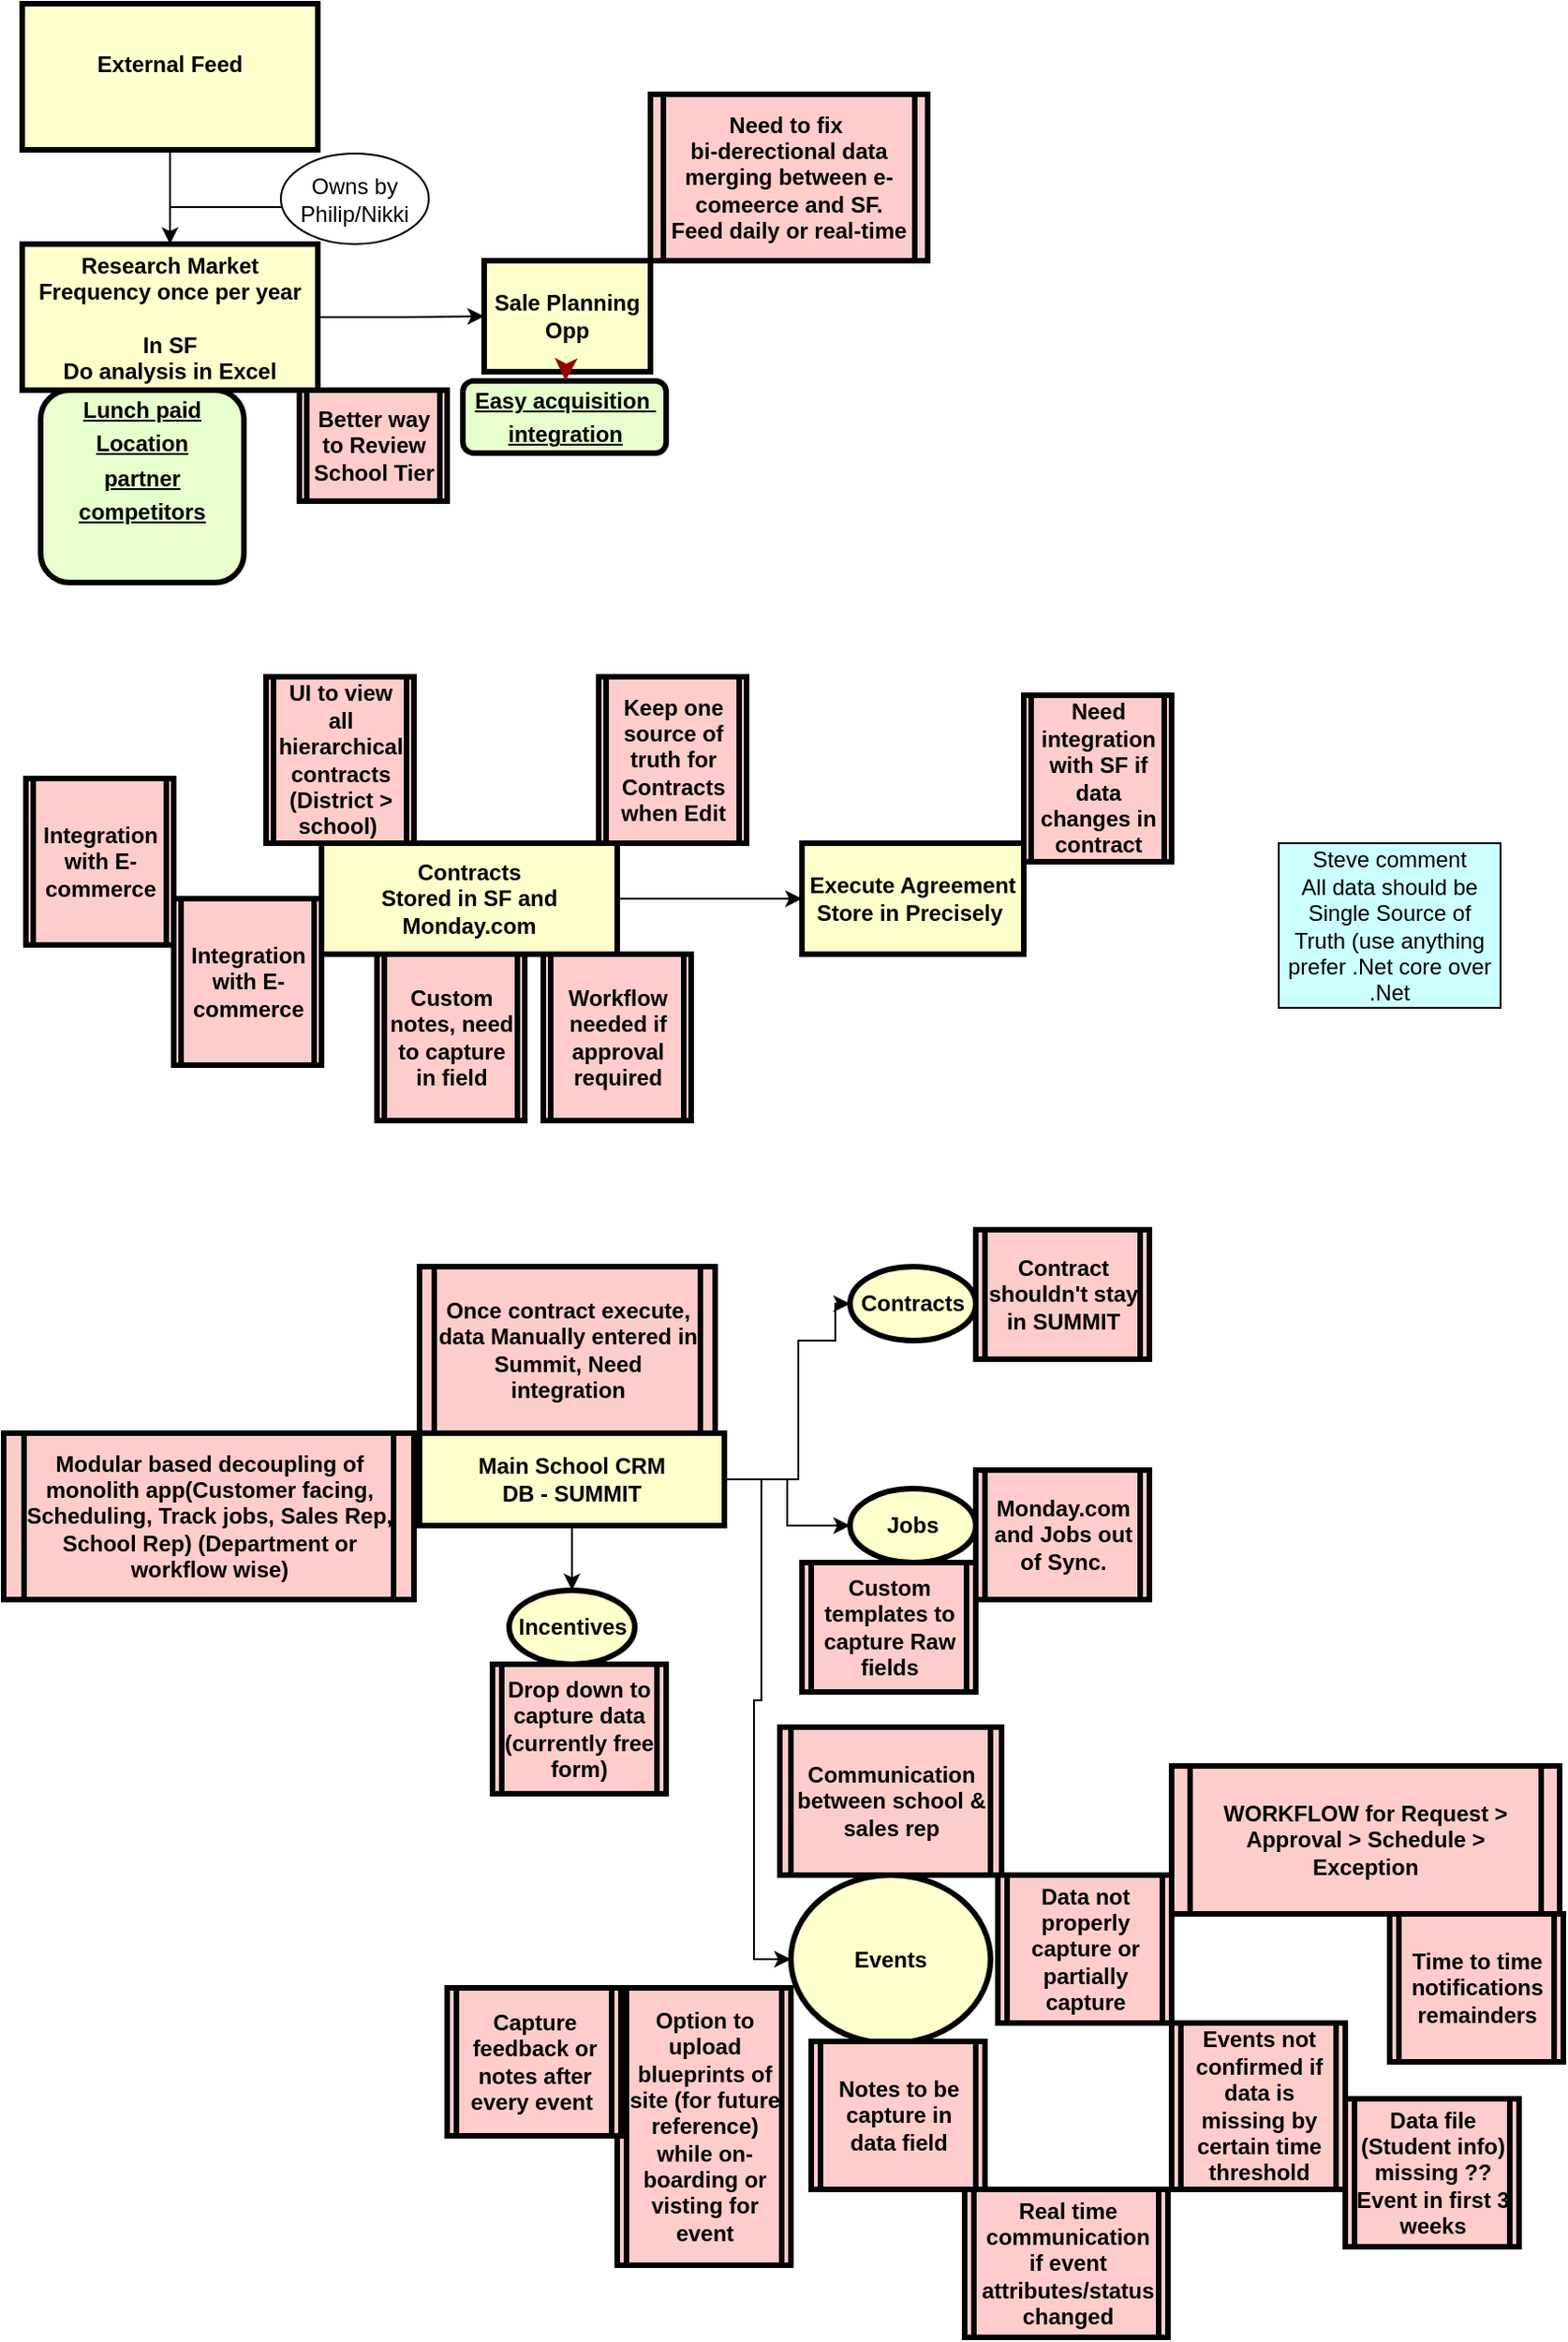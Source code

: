 <mxfile version="26.2.12">
  <diagram name="Page-1" id="c7558073-3199-34d8-9f00-42111426c3f3">
    <mxGraphModel dx="1846" dy="595" grid="1" gridSize="10" guides="1" tooltips="1" connect="1" arrows="1" fold="1" page="1" pageScale="1" pageWidth="826" pageHeight="1169" background="none" math="0" shadow="0">
      <root>
        <mxCell id="0" />
        <mxCell id="1" parent="0" />
        <mxCell id="2" value="&lt;p style=&quot;margin: 0px; margin-top: 4px; text-align: center; text-decoration: underline;&quot;&gt;Easy acquisition&amp;nbsp;&lt;/p&gt;&lt;p style=&quot;margin: 0px; margin-top: 4px; text-align: center; text-decoration: underline;&quot;&gt;integration&lt;/p&gt;" style="verticalAlign=middle;align=center;overflow=fill;fontSize=12;fontFamily=Helvetica;html=1;rounded=1;fontStyle=1;strokeWidth=3;fillColor=#E6FFCC" parent="1" vertex="1">
          <mxGeometry x="78.5" y="321" width="110" height="39" as="geometry" />
        </mxCell>
        <mxCell id="3" value="Sale Planning Opp" style="whiteSpace=wrap;align=center;verticalAlign=middle;fontStyle=1;strokeWidth=3;fillColor=#FFFFCC" parent="1" vertex="1">
          <mxGeometry x="90" y="256" width="90" height="60" as="geometry" />
        </mxCell>
        <mxCell id="StNsoj_P8_iYhHm3oGqo-103" value="" style="edgeStyle=orthogonalEdgeStyle;rounded=0;orthogonalLoop=1;jettySize=auto;html=1;" edge="1" parent="1" source="4" target="StNsoj_P8_iYhHm3oGqo-101">
          <mxGeometry relative="1" as="geometry" />
        </mxCell>
        <mxCell id="StNsoj_P8_iYhHm3oGqo-104" value="" style="edgeStyle=orthogonalEdgeStyle;rounded=0;orthogonalLoop=1;jettySize=auto;html=1;" edge="1" parent="1" source="4" target="StNsoj_P8_iYhHm3oGqo-101">
          <mxGeometry relative="1" as="geometry" />
        </mxCell>
        <mxCell id="StNsoj_P8_iYhHm3oGqo-105" style="edgeStyle=orthogonalEdgeStyle;rounded=0;orthogonalLoop=1;jettySize=auto;html=1;exitX=1;exitY=0.5;exitDx=0;exitDy=0;entryX=0;entryY=0.5;entryDx=0;entryDy=0;" edge="1" parent="1" source="4" target="3">
          <mxGeometry relative="1" as="geometry" />
        </mxCell>
        <mxCell id="4" value="Research Market&#xa;Frequency once per year&#xa;&#xa;In SF&#xa;Do analysis in Excel" style="whiteSpace=wrap;align=center;verticalAlign=middle;fontStyle=1;strokeWidth=3;fillColor=#FFFFCC" parent="1" vertex="1">
          <mxGeometry x="-160" y="247" width="160" height="79" as="geometry" />
        </mxCell>
        <mxCell id="36" value="" style="edgeStyle=none;noEdgeStyle=1;strokeColor=#990000;strokeWidth=2" parent="1" source="3" target="2" edge="1">
          <mxGeometry width="100" height="100" relative="1" as="geometry">
            <mxPoint x="20" y="250" as="sourcePoint" />
            <mxPoint x="120" y="150" as="targetPoint" />
          </mxGeometry>
        </mxCell>
        <mxCell id="StNsoj_P8_iYhHm3oGqo-96" value="&lt;p style=&quot;margin: 0px; margin-top: 4px; text-align: center; text-decoration: underline;&quot;&gt;Lunch paid&lt;/p&gt;&lt;p style=&quot;margin: 0px; margin-top: 4px; text-align: center; text-decoration: underline;&quot;&gt;Location&lt;/p&gt;&lt;p style=&quot;margin: 0px; margin-top: 4px; text-align: center; text-decoration: underline;&quot;&gt;partner&lt;/p&gt;&lt;p style=&quot;margin: 0px; margin-top: 4px; text-align: center; text-decoration: underline;&quot;&gt;competitors&lt;/p&gt;&lt;p style=&quot;margin: 0px; margin-top: 4px; text-align: center; text-decoration: underline;&quot;&gt;&lt;br&gt;&lt;/p&gt;" style="verticalAlign=middle;align=center;overflow=fill;fontSize=12;fontFamily=Helvetica;html=1;rounded=1;fontStyle=1;strokeWidth=3;fillColor=#E6FFCC" vertex="1" parent="1">
          <mxGeometry x="-150" y="326" width="110" height="104" as="geometry" />
        </mxCell>
        <mxCell id="StNsoj_P8_iYhHm3oGqo-100" value="" style="edgeStyle=orthogonalEdgeStyle;rounded=0;orthogonalLoop=1;jettySize=auto;html=1;" edge="1" parent="1" source="StNsoj_P8_iYhHm3oGqo-98" target="4">
          <mxGeometry relative="1" as="geometry" />
        </mxCell>
        <mxCell id="StNsoj_P8_iYhHm3oGqo-98" value="External Feed&#xa;" style="whiteSpace=wrap;align=center;verticalAlign=middle;fontStyle=1;strokeWidth=3;fillColor=#FFFFCC" vertex="1" parent="1">
          <mxGeometry x="-160" y="117" width="160" height="79" as="geometry" />
        </mxCell>
        <mxCell id="StNsoj_P8_iYhHm3oGqo-101" value="Owns by Philip/Nikki" style="ellipse;whiteSpace=wrap;html=1;" vertex="1" parent="1">
          <mxGeometry x="-20" y="198" width="80" height="49" as="geometry" />
        </mxCell>
        <mxCell id="StNsoj_P8_iYhHm3oGqo-102" value="Need to fix &#xa;bi-derectional data merging between e-comeerce and SF.&#xa;Feed daily or real-time" style="shape=process;whiteSpace=wrap;align=center;verticalAlign=middle;size=0.048;fontStyle=1;strokeWidth=3;fillColor=#FFCCCC" vertex="1" parent="1">
          <mxGeometry x="180" y="166" width="150" height="90" as="geometry" />
        </mxCell>
        <mxCell id="StNsoj_P8_iYhHm3oGqo-106" value="Better way to Review School Tier" style="shape=process;whiteSpace=wrap;align=center;verticalAlign=middle;size=0.048;fontStyle=1;strokeWidth=3;fillColor=#FFCCCC" vertex="1" parent="1">
          <mxGeometry x="-10" y="326" width="80" height="60" as="geometry" />
        </mxCell>
        <mxCell id="StNsoj_P8_iYhHm3oGqo-114" value="" style="edgeStyle=orthogonalEdgeStyle;rounded=0;orthogonalLoop=1;jettySize=auto;html=1;" edge="1" parent="1" source="StNsoj_P8_iYhHm3oGqo-107" target="StNsoj_P8_iYhHm3oGqo-113">
          <mxGeometry relative="1" as="geometry" />
        </mxCell>
        <mxCell id="StNsoj_P8_iYhHm3oGqo-107" value="Contracts&#xa;Stored in SF and Monday.com" style="whiteSpace=wrap;align=center;verticalAlign=middle;fontStyle=1;strokeWidth=3;fillColor=#FFFFCC" vertex="1" parent="1">
          <mxGeometry x="2" y="571" width="160" height="60" as="geometry" />
        </mxCell>
        <mxCell id="StNsoj_P8_iYhHm3oGqo-108" value="Keep one source of truth for Contracts when Edit" style="shape=process;whiteSpace=wrap;align=center;verticalAlign=middle;size=0.048;fontStyle=1;strokeWidth=3;fillColor=#FFCCCC" vertex="1" parent="1">
          <mxGeometry x="152" y="481" width="80" height="90" as="geometry" />
        </mxCell>
        <mxCell id="StNsoj_P8_iYhHm3oGqo-109" value="UI to view all hierarchical contracts (District &gt; school) " style="shape=process;whiteSpace=wrap;align=center;verticalAlign=middle;size=0.048;fontStyle=1;strokeWidth=3;fillColor=#FFCCCC" vertex="1" parent="1">
          <mxGeometry x="-28" y="481" width="80" height="90" as="geometry" />
        </mxCell>
        <mxCell id="StNsoj_P8_iYhHm3oGqo-110" value="Integration with E-commerce" style="shape=process;whiteSpace=wrap;align=center;verticalAlign=middle;size=0.048;fontStyle=1;strokeWidth=3;fillColor=#FFCCCC" vertex="1" parent="1">
          <mxGeometry x="-78" y="601" width="80" height="90" as="geometry" />
        </mxCell>
        <mxCell id="StNsoj_P8_iYhHm3oGqo-111" value="Integration with E-commerce" style="shape=process;whiteSpace=wrap;align=center;verticalAlign=middle;size=0.048;fontStyle=1;strokeWidth=3;fillColor=#FFCCCC" vertex="1" parent="1">
          <mxGeometry x="-158" y="536" width="80" height="90" as="geometry" />
        </mxCell>
        <mxCell id="StNsoj_P8_iYhHm3oGqo-113" value="Execute Agreement&lt;div&gt;Store in Precisely&amp;nbsp;&lt;/div&gt;" style="whiteSpace=wrap;html=1;fillColor=#FFFFCC;fontStyle=1;strokeWidth=3;" vertex="1" parent="1">
          <mxGeometry x="262" y="571" width="120" height="60" as="geometry" />
        </mxCell>
        <mxCell id="StNsoj_P8_iYhHm3oGqo-115" value="Need integration with SF if data changes in contract" style="shape=process;whiteSpace=wrap;align=center;verticalAlign=middle;size=0.048;fontStyle=1;strokeWidth=3;fillColor=#FFCCCC" vertex="1" parent="1">
          <mxGeometry x="382" y="491" width="80" height="90" as="geometry" />
        </mxCell>
        <mxCell id="StNsoj_P8_iYhHm3oGqo-116" value="Custom notes, need to capture in field" style="shape=process;whiteSpace=wrap;align=center;verticalAlign=middle;size=0.048;fontStyle=1;strokeWidth=3;fillColor=#FFCCCC" vertex="1" parent="1">
          <mxGeometry x="32" y="631" width="80" height="90" as="geometry" />
        </mxCell>
        <mxCell id="StNsoj_P8_iYhHm3oGqo-117" value="Workflow needed if approval required" style="shape=process;whiteSpace=wrap;align=center;verticalAlign=middle;size=0.048;fontStyle=1;strokeWidth=3;fillColor=#FFCCCC" vertex="1" parent="1">
          <mxGeometry x="122" y="631" width="80" height="90" as="geometry" />
        </mxCell>
        <mxCell id="StNsoj_P8_iYhHm3oGqo-121" value="" style="edgeStyle=orthogonalEdgeStyle;rounded=0;orthogonalLoop=1;jettySize=auto;html=1;entryX=0;entryY=0.5;entryDx=0;entryDy=0;" edge="1" parent="1" source="StNsoj_P8_iYhHm3oGqo-118" target="StNsoj_P8_iYhHm3oGqo-120">
          <mxGeometry relative="1" as="geometry">
            <mxPoint x="280" y="820" as="targetPoint" />
            <Array as="points">
              <mxPoint x="260" y="915" />
              <mxPoint x="260" y="840" />
              <mxPoint x="280" y="840" />
              <mxPoint x="280" y="820" />
            </Array>
          </mxGeometry>
        </mxCell>
        <mxCell id="StNsoj_P8_iYhHm3oGqo-124" style="edgeStyle=orthogonalEdgeStyle;rounded=0;orthogonalLoop=1;jettySize=auto;html=1;entryX=0;entryY=0.5;entryDx=0;entryDy=0;" edge="1" parent="1" source="StNsoj_P8_iYhHm3oGqo-118" target="StNsoj_P8_iYhHm3oGqo-123">
          <mxGeometry relative="1" as="geometry" />
        </mxCell>
        <mxCell id="StNsoj_P8_iYhHm3oGqo-125" style="edgeStyle=orthogonalEdgeStyle;rounded=0;orthogonalLoop=1;jettySize=auto;html=1;entryX=0;entryY=0.5;entryDx=0;entryDy=0;" edge="1" parent="1" source="StNsoj_P8_iYhHm3oGqo-118" target="StNsoj_P8_iYhHm3oGqo-122">
          <mxGeometry relative="1" as="geometry" />
        </mxCell>
        <mxCell id="StNsoj_P8_iYhHm3oGqo-130" value="" style="edgeStyle=orthogonalEdgeStyle;rounded=0;orthogonalLoop=1;jettySize=auto;html=1;" edge="1" parent="1" source="StNsoj_P8_iYhHm3oGqo-118" target="StNsoj_P8_iYhHm3oGqo-129">
          <mxGeometry relative="1" as="geometry" />
        </mxCell>
        <mxCell id="StNsoj_P8_iYhHm3oGqo-118" value="Main School CRM&#xa;DB - SUMMIT" style="whiteSpace=wrap;align=center;verticalAlign=middle;fontStyle=1;strokeWidth=3;fillColor=#FFFFCC" vertex="1" parent="1">
          <mxGeometry x="55" y="890" width="165" height="50" as="geometry" />
        </mxCell>
        <mxCell id="StNsoj_P8_iYhHm3oGqo-119" value="Once contract execute, data Manually entered in Summit, Need integration" style="shape=process;whiteSpace=wrap;align=center;verticalAlign=middle;size=0.048;fontStyle=1;strokeWidth=3;fillColor=#FFCCCC" vertex="1" parent="1">
          <mxGeometry x="55" y="800" width="160" height="90" as="geometry" />
        </mxCell>
        <mxCell id="StNsoj_P8_iYhHm3oGqo-120" value="Contracts" style="ellipse;whiteSpace=wrap;html=1;fillColor=#FFFFCC;fontStyle=1;strokeWidth=3;" vertex="1" parent="1">
          <mxGeometry x="288" y="800" width="68" height="40" as="geometry" />
        </mxCell>
        <mxCell id="StNsoj_P8_iYhHm3oGqo-122" value="Events" style="ellipse;whiteSpace=wrap;html=1;fillColor=#FFFFCC;fontStyle=1;strokeWidth=3;" vertex="1" parent="1">
          <mxGeometry x="256" y="1129" width="108" height="91" as="geometry" />
        </mxCell>
        <mxCell id="StNsoj_P8_iYhHm3oGqo-123" value="Jobs" style="ellipse;whiteSpace=wrap;html=1;fillColor=#FFFFCC;fontStyle=1;strokeWidth=3;" vertex="1" parent="1">
          <mxGeometry x="288" y="920" width="68" height="40" as="geometry" />
        </mxCell>
        <mxCell id="StNsoj_P8_iYhHm3oGqo-127" value="Monday.com and Jobs out of Sync." style="shape=process;whiteSpace=wrap;align=center;verticalAlign=middle;size=0.048;fontStyle=1;strokeWidth=3;fillColor=#FFCCCC" vertex="1" parent="1">
          <mxGeometry x="356" y="910" width="94" height="70" as="geometry" />
        </mxCell>
        <mxCell id="StNsoj_P8_iYhHm3oGqo-128" value="Custom templates to capture Raw fields" style="shape=process;whiteSpace=wrap;align=center;verticalAlign=middle;size=0.048;fontStyle=1;strokeWidth=3;fillColor=#FFCCCC" vertex="1" parent="1">
          <mxGeometry x="262" y="960" width="94" height="70" as="geometry" />
        </mxCell>
        <mxCell id="StNsoj_P8_iYhHm3oGqo-129" value="Incentives" style="ellipse;whiteSpace=wrap;html=1;fillColor=#FFFFCC;fontStyle=1;strokeWidth=3;" vertex="1" parent="1">
          <mxGeometry x="103.5" y="975" width="68" height="40" as="geometry" />
        </mxCell>
        <mxCell id="StNsoj_P8_iYhHm3oGqo-131" value="Drop down to capture data (currently free form)" style="shape=process;whiteSpace=wrap;align=center;verticalAlign=middle;size=0.048;fontStyle=1;strokeWidth=3;fillColor=#FFCCCC" vertex="1" parent="1">
          <mxGeometry x="94.5" y="1015" width="94" height="70" as="geometry" />
        </mxCell>
        <mxCell id="StNsoj_P8_iYhHm3oGqo-132" value="Modular based decoupling of monolith app(Customer facing, Scheduling, Track jobs, Sales Rep, School Rep) (Department or workflow wise)" style="shape=process;whiteSpace=wrap;align=center;verticalAlign=middle;size=0.048;fontStyle=1;strokeWidth=3;fillColor=#FFCCCC" vertex="1" parent="1">
          <mxGeometry x="-170" y="890" width="222" height="90" as="geometry" />
        </mxCell>
        <mxCell id="StNsoj_P8_iYhHm3oGqo-134" value="Steve comment&lt;br&gt;All data should be Single Source of Truth (use anything prefer .Net core over .Net" style="rounded=0;whiteSpace=wrap;html=1;fillColor=#CCFFFF;" vertex="1" parent="1">
          <mxGeometry x="520" y="571" width="120" height="89" as="geometry" />
        </mxCell>
        <mxCell id="StNsoj_P8_iYhHm3oGqo-135" value="Contract shouldn&#39;t stay in SUMMIT" style="shape=process;whiteSpace=wrap;align=center;verticalAlign=middle;size=0.048;fontStyle=1;strokeWidth=3;fillColor=#FFCCCC" vertex="1" parent="1">
          <mxGeometry x="356" y="780" width="94" height="70" as="geometry" />
        </mxCell>
        <mxCell id="StNsoj_P8_iYhHm3oGqo-136" value="Data not properly capture or partially capture" style="shape=process;whiteSpace=wrap;align=center;verticalAlign=middle;size=0.048;fontStyle=1;strokeWidth=3;fillColor=#FFCCCC" vertex="1" parent="1">
          <mxGeometry x="368" y="1129" width="94" height="80" as="geometry" />
        </mxCell>
        <mxCell id="StNsoj_P8_iYhHm3oGqo-137" value="Notes to be capture in data field" style="shape=process;whiteSpace=wrap;align=center;verticalAlign=middle;size=0.048;fontStyle=1;strokeWidth=3;fillColor=#FFCCCC" vertex="1" parent="1">
          <mxGeometry x="267" y="1219" width="94" height="80" as="geometry" />
        </mxCell>
        <mxCell id="StNsoj_P8_iYhHm3oGqo-138" value="Events not confirmed if data is missing by certain time threshold" style="shape=process;whiteSpace=wrap;align=center;verticalAlign=middle;size=0.048;fontStyle=1;strokeWidth=3;fillColor=#FFCCCC" vertex="1" parent="1">
          <mxGeometry x="462" y="1209" width="94" height="90" as="geometry" />
        </mxCell>
        <mxCell id="StNsoj_P8_iYhHm3oGqo-139" value="Communication between school &amp; sales rep" style="shape=process;whiteSpace=wrap;align=center;verticalAlign=middle;size=0.048;fontStyle=1;strokeWidth=3;fillColor=#FFCCCC" vertex="1" parent="1">
          <mxGeometry x="250" y="1049" width="120" height="80" as="geometry" />
        </mxCell>
        <mxCell id="StNsoj_P8_iYhHm3oGqo-140" value="Option to upload blueprints of site (for future reference)&#xa;while on-boarding or visting for event" style="shape=process;whiteSpace=wrap;align=center;verticalAlign=middle;size=0.048;fontStyle=1;strokeWidth=3;fillColor=#FFCCCC" vertex="1" parent="1">
          <mxGeometry x="162" y="1190" width="94" height="150" as="geometry" />
        </mxCell>
        <mxCell id="StNsoj_P8_iYhHm3oGqo-141" value="Capture feedback or notes after every event " style="shape=process;whiteSpace=wrap;align=center;verticalAlign=middle;size=0.048;fontStyle=1;strokeWidth=3;fillColor=#FFCCCC" vertex="1" parent="1">
          <mxGeometry x="70" y="1190" width="94" height="80" as="geometry" />
        </mxCell>
        <mxCell id="StNsoj_P8_iYhHm3oGqo-142" value="WORKFLOW for Request &gt; Approval &gt; Schedule &gt; Exception" style="shape=process;whiteSpace=wrap;align=center;verticalAlign=middle;size=0.048;fontStyle=1;strokeWidth=3;fillColor=#FFCCCC" vertex="1" parent="1">
          <mxGeometry x="462" y="1070" width="210" height="80" as="geometry" />
        </mxCell>
        <mxCell id="StNsoj_P8_iYhHm3oGqo-144" value="Time to time notifications remainders" style="shape=process;whiteSpace=wrap;align=center;verticalAlign=middle;size=0.048;fontStyle=1;strokeWidth=3;fillColor=#FFCCCC" vertex="1" parent="1">
          <mxGeometry x="580" y="1150" width="94" height="80" as="geometry" />
        </mxCell>
        <mxCell id="StNsoj_P8_iYhHm3oGqo-145" value="Data file (Student info) missing ?? Event in first 3 weeks" style="shape=process;whiteSpace=wrap;align=center;verticalAlign=middle;size=0.048;fontStyle=1;strokeWidth=3;fillColor=#FFCCCC" vertex="1" parent="1">
          <mxGeometry x="556" y="1250" width="94" height="80" as="geometry" />
        </mxCell>
        <mxCell id="StNsoj_P8_iYhHm3oGqo-146" value="Real time communication if event attributes/status changed" style="shape=process;whiteSpace=wrap;align=center;verticalAlign=middle;size=0.048;fontStyle=1;strokeWidth=3;fillColor=#FFCCCC" vertex="1" parent="1">
          <mxGeometry x="350" y="1299" width="110" height="80" as="geometry" />
        </mxCell>
      </root>
    </mxGraphModel>
  </diagram>
</mxfile>
